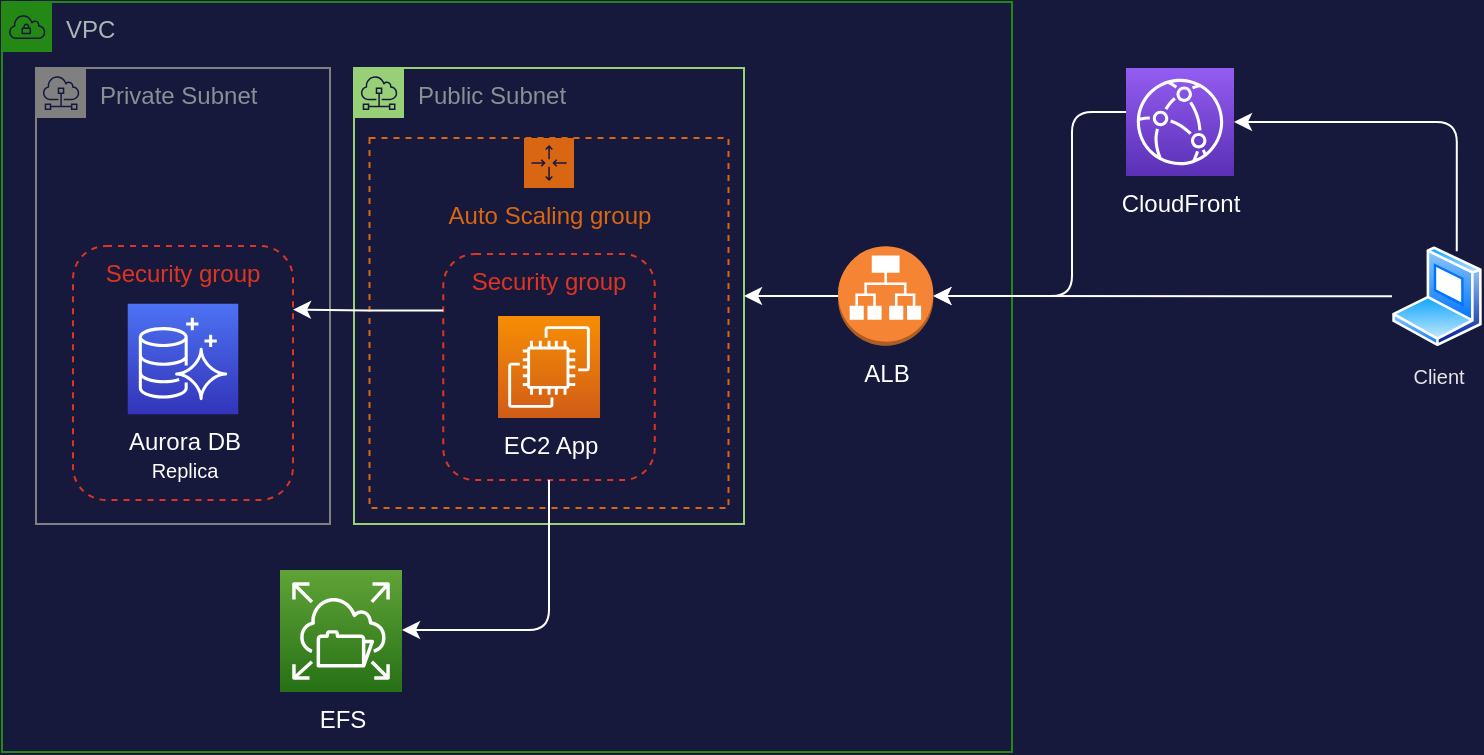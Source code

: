 <mxfile version="13.7.9" type="device"><diagram id="3uW3kN6e4zYXgU_qtzkW" name="Page-1"><mxGraphModel dx="922" dy="692" grid="0" gridSize="10" guides="1" tooltips="1" connect="1" arrows="1" fold="1" page="1" pageScale="1" pageWidth="1169" pageHeight="827" background="#16193B" math="0" shadow="0"><root><mxCell id="0"/><mxCell id="1" parent="0"/><mxCell id="X1z5TkcQWeYVOFo-HejS-1" value="VPC" style="points=[[0,0],[0.25,0],[0.5,0],[0.75,0],[1,0],[1,0.25],[1,0.5],[1,0.75],[1,1],[0.75,1],[0.5,1],[0.25,1],[0,1],[0,0.75],[0,0.5],[0,0.25]];outlineConnect=0;gradientColor=none;html=1;whiteSpace=wrap;fontSize=12;fontStyle=0;shape=mxgraph.aws4.group;grIcon=mxgraph.aws4.group_vpc;strokeColor=#248814;fillColor=none;verticalAlign=top;align=left;spacingLeft=30;fontColor=#AAB7B8;dashed=0;rounded=1;" vertex="1" parent="1"><mxGeometry x="53" y="51" width="505" height="375" as="geometry"/></mxCell><mxCell id="X1z5TkcQWeYVOFo-HejS-3" value="Private Subnet" style="outlineConnect=0;gradientColor=none;html=1;whiteSpace=wrap;fontSize=12;fontStyle=0;shape=mxgraph.aws4.group;grIcon=mxgraph.aws4.group_subnet;fillColor=none;verticalAlign=top;align=left;spacingLeft=30;fontColor=#879196;dashed=0;shadow=0;strokeColor=#808080;rounded=1;" vertex="1" parent="1"><mxGeometry x="70" y="84" width="147" height="228" as="geometry"/></mxCell><mxCell id="X1z5TkcQWeYVOFo-HejS-5" value="Public Subnet" style="outlineConnect=0;gradientColor=none;html=1;whiteSpace=wrap;fontSize=12;fontStyle=0;shape=mxgraph.aws4.group;grIcon=mxgraph.aws4.group_subnet;fillColor=none;verticalAlign=top;align=left;spacingLeft=30;fontColor=#879196;dashed=0;shadow=0;strokeColor=#97D077;rounded=1;" vertex="1" parent="1"><mxGeometry x="229" y="84" width="195" height="228" as="geometry"/></mxCell><mxCell id="X1z5TkcQWeYVOFo-HejS-11" value="" style="group;rounded=1;" vertex="1" connectable="0" parent="1"><mxGeometry x="236.75" y="119" width="179.5" height="185" as="geometry"/></mxCell><mxCell id="X1z5TkcQWeYVOFo-HejS-8" value="Auto Scaling group" style="points=[[0,0],[0.25,0],[0.5,0],[0.75,0],[1,0],[1,0.25],[1,0.5],[1,0.75],[1,1],[0.75,1],[0.5,1],[0.25,1],[0,1],[0,0.75],[0,0.5],[0,0.25]];outlineConnect=0;gradientColor=none;html=1;whiteSpace=wrap;fontSize=12;fontStyle=0;shape=mxgraph.aws4.groupCenter;grIcon=mxgraph.aws4.group_auto_scaling_group;grStroke=1;strokeColor=#D86613;fillColor=none;verticalAlign=top;align=center;fontColor=#D86613;dashed=1;spacingTop=25;shadow=0;rounded=1;" vertex="1" parent="X1z5TkcQWeYVOFo-HejS-11"><mxGeometry width="179.5" height="185" as="geometry"/></mxCell><mxCell id="X1z5TkcQWeYVOFo-HejS-13" value="Security group" style="fillColor=none;strokeColor=#DD3522;verticalAlign=top;fontStyle=0;fontColor=#DD3522;shadow=0;dashed=1;rounded=1;" vertex="1" parent="X1z5TkcQWeYVOFo-HejS-11"><mxGeometry x="36.88" y="58" width="105.75" height="113" as="geometry"/></mxCell><mxCell id="X1z5TkcQWeYVOFo-HejS-31" value="&lt;font color=&quot;#ffffff&quot;&gt;EC2 App&lt;/font&gt;" style="outlineConnect=0;fontColor=#232F3E;gradientColor=#F78E04;gradientDirection=north;fillColor=#D05C17;strokeColor=#ffffff;dashed=0;verticalLabelPosition=bottom;verticalAlign=top;align=center;html=1;fontSize=12;fontStyle=0;aspect=fixed;shape=mxgraph.aws4.resourceIcon;resIcon=mxgraph.aws4.ec2;rounded=1;shadow=0;" vertex="1" parent="X1z5TkcQWeYVOFo-HejS-11"><mxGeometry x="64.26" y="89" width="51" height="51" as="geometry"/></mxCell><mxCell id="X1z5TkcQWeYVOFo-HejS-17" value="Security group" style="fillColor=none;strokeColor=#DD3522;verticalAlign=top;fontStyle=0;fontColor=#DD3522;shadow=0;dashed=1;rounded=1;" vertex="1" parent="1"><mxGeometry x="88.5" y="173" width="110" height="127" as="geometry"/></mxCell><mxCell id="X1z5TkcQWeYVOFo-HejS-18" value="Aurora DB&lt;br&gt;&lt;font style=&quot;font-size: 10px&quot;&gt;Replica&lt;/font&gt;" style="outlineConnect=0;gradientColor=#4D72F3;gradientDirection=north;fillColor=#3334B9;strokeColor=#ffffff;dashed=0;verticalLabelPosition=bottom;verticalAlign=top;align=center;html=1;fontSize=12;fontStyle=0;aspect=fixed;shape=mxgraph.aws4.resourceIcon;resIcon=mxgraph.aws4.aurora;shadow=0;fontColor=#FFFFFF;rounded=1;" vertex="1" parent="1"><mxGeometry x="115.88" y="201.88" width="55.25" height="55.25" as="geometry"/></mxCell><mxCell id="X1z5TkcQWeYVOFo-HejS-19" style="edgeStyle=orthogonalEdgeStyle;orthogonalLoop=1;jettySize=auto;html=1;exitX=0;exitY=0.25;exitDx=0;exitDy=0;entryX=1;entryY=0.25;entryDx=0;entryDy=0;fontColor=#FFFFFF;strokeWidth=1;gradientColor=#ffd966;fillColor=#fff2cc;strokeColor=#FFFFFF;" edge="1" parent="1" source="X1z5TkcQWeYVOFo-HejS-13" target="X1z5TkcQWeYVOFo-HejS-17"><mxGeometry relative="1" as="geometry"/></mxCell><mxCell id="X1z5TkcQWeYVOFo-HejS-21" style="edgeStyle=orthogonalEdgeStyle;orthogonalLoop=1;jettySize=auto;html=1;exitX=0;exitY=0.5;exitDx=0;exitDy=0;exitPerimeter=0;strokeWidth=1;fontColor=#FFFFFF;gradientColor=#ffd966;fillColor=#fff2cc;strokeColor=#FFFFFF;" edge="1" parent="1" source="X1z5TkcQWeYVOFo-HejS-20" target="X1z5TkcQWeYVOFo-HejS-5"><mxGeometry relative="1" as="geometry"><mxPoint x="431" y="212" as="targetPoint"/></mxGeometry></mxCell><mxCell id="X1z5TkcQWeYVOFo-HejS-20" value="ALB" style="outlineConnect=0;dashed=0;verticalLabelPosition=bottom;verticalAlign=top;align=center;html=1;shape=mxgraph.aws3.application_load_balancer;fillColor=#F58534;gradientColor=none;shadow=0;strokeColor=#808080;strokeWidth=1;fontColor=#FFFFFF;rounded=1;" vertex="1" parent="1"><mxGeometry x="471" y="173.13" width="47.68" height="49.75" as="geometry"/></mxCell><mxCell id="X1z5TkcQWeYVOFo-HejS-22" value="&lt;font color=&quot;#ffffff&quot;&gt;EFS&lt;br&gt;&lt;/font&gt;" style="outlineConnect=0;fontColor=#232F3E;gradientColor=#60A337;gradientDirection=north;fillColor=#277116;strokeColor=#ffffff;dashed=0;verticalLabelPosition=bottom;verticalAlign=top;align=center;html=1;fontSize=12;fontStyle=0;aspect=fixed;shape=mxgraph.aws4.resourceIcon;resIcon=mxgraph.aws4.elastic_file_system;rounded=1;shadow=0;" vertex="1" parent="1"><mxGeometry x="192" y="335" width="61" height="61" as="geometry"/></mxCell><mxCell id="X1z5TkcQWeYVOFo-HejS-23" style="edgeStyle=orthogonalEdgeStyle;rounded=1;orthogonalLoop=1;jettySize=auto;html=1;exitX=0.5;exitY=1;exitDx=0;exitDy=0;strokeWidth=1;fontColor=#FFFFFF;gradientColor=#ffd966;fillColor=#fff2cc;strokeColor=#FFFFFF;" edge="1" parent="1" source="X1z5TkcQWeYVOFo-HejS-13" target="X1z5TkcQWeYVOFo-HejS-22"><mxGeometry relative="1" as="geometry"><Array as="points"><mxPoint x="327" y="365"/></Array></mxGeometry></mxCell><mxCell id="X1z5TkcQWeYVOFo-HejS-32" style="edgeStyle=orthogonalEdgeStyle;rounded=1;orthogonalLoop=1;jettySize=auto;html=1;entryX=1;entryY=0.5;entryDx=0;entryDy=0;entryPerimeter=0;strokeColor=#FFFFFF;strokeWidth=1;fontColor=#FFFFFF;" edge="1" parent="1" source="X1z5TkcQWeYVOFo-HejS-26" target="X1z5TkcQWeYVOFo-HejS-20"><mxGeometry relative="1" as="geometry"><Array as="points"><mxPoint x="588" y="106"/><mxPoint x="588" y="198"/></Array></mxGeometry></mxCell><mxCell id="X1z5TkcQWeYVOFo-HejS-37" style="edgeStyle=orthogonalEdgeStyle;rounded=1;orthogonalLoop=1;jettySize=auto;html=1;entryX=0.75;entryY=0;entryDx=0;entryDy=0;strokeColor=#FFFFFF;strokeWidth=1;fontSize=10;fontColor=#808080;endArrow=none;endFill=0;startArrow=classic;startFill=1;" edge="1" parent="1" source="X1z5TkcQWeYVOFo-HejS-26" target="X1z5TkcQWeYVOFo-HejS-34"><mxGeometry relative="1" as="geometry"/></mxCell><mxCell id="X1z5TkcQWeYVOFo-HejS-26" value="CloudFront" style="outlineConnect=0;gradientColor=#945DF2;gradientDirection=north;fillColor=#5A30B5;strokeColor=#ffffff;dashed=0;verticalLabelPosition=bottom;verticalAlign=top;align=center;html=1;fontSize=12;fontStyle=0;aspect=fixed;shape=mxgraph.aws4.resourceIcon;resIcon=mxgraph.aws4.cloudfront;rounded=1;shadow=0;fontColor=#FFFFFF;" vertex="1" parent="1"><mxGeometry x="615" y="84" width="54" height="54" as="geometry"/></mxCell><mxCell id="X1z5TkcQWeYVOFo-HejS-35" style="edgeStyle=orthogonalEdgeStyle;rounded=1;orthogonalLoop=1;jettySize=auto;html=1;entryX=1;entryY=0.5;entryDx=0;entryDy=0;entryPerimeter=0;strokeColor=#FFFFFF;strokeWidth=1;fontSize=10;fontColor=#808080;" edge="1" parent="1" source="X1z5TkcQWeYVOFo-HejS-34" target="X1z5TkcQWeYVOFo-HejS-20"><mxGeometry relative="1" as="geometry"><Array as="points"><mxPoint x="695" y="198"/><mxPoint x="695" y="198"/></Array></mxGeometry></mxCell><mxCell id="X1z5TkcQWeYVOFo-HejS-34" value="Client" style="aspect=fixed;perimeter=ellipsePerimeter;html=1;align=center;shadow=0;dashed=0;spacingTop=3;image;image=img/lib/active_directory/laptop_client.svg;rounded=1;labelBackgroundColor=none;strokeColor=#000000;strokeWidth=1;fillColor=none;gradientColor=none;fontSize=10;fontColor=#E6E6E6;" vertex="1" parent="1"><mxGeometry x="748" y="173.13" width="45" height="50" as="geometry"/></mxCell></root></mxGraphModel></diagram></mxfile>
